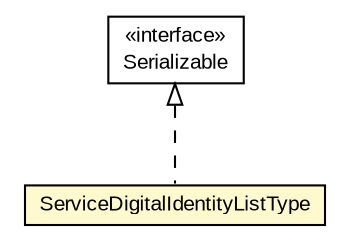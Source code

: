 #!/usr/local/bin/dot
#
# Class diagram 
# Generated by UMLGraph version R5_6-24-gf6e263 (http://www.umlgraph.org/)
#

digraph G {
	edge [fontname="arial",fontsize=10,labelfontname="arial",labelfontsize=10];
	node [fontname="arial",fontsize=10,shape=plaintext];
	nodesep=0.25;
	ranksep=0.5;
	// eu.europa.esig.jaxb.tsl.ServiceDigitalIdentityListType
	c597017 [label=<<table title="eu.europa.esig.jaxb.tsl.ServiceDigitalIdentityListType" border="0" cellborder="1" cellspacing="0" cellpadding="2" port="p" bgcolor="lemonChiffon" href="./ServiceDigitalIdentityListType.html">
		<tr><td><table border="0" cellspacing="0" cellpadding="1">
<tr><td align="center" balign="center"> ServiceDigitalIdentityListType </td></tr>
		</table></td></tr>
		</table>>, URL="./ServiceDigitalIdentityListType.html", fontname="arial", fontcolor="black", fontsize=10.0];
	//eu.europa.esig.jaxb.tsl.ServiceDigitalIdentityListType implements java.io.Serializable
	c597295:p -> c597017:p [dir=back,arrowtail=empty,style=dashed];
	// java.io.Serializable
	c597295 [label=<<table title="java.io.Serializable" border="0" cellborder="1" cellspacing="0" cellpadding="2" port="p" href="http://java.sun.com/j2se/1.4.2/docs/api/java/io/Serializable.html">
		<tr><td><table border="0" cellspacing="0" cellpadding="1">
<tr><td align="center" balign="center"> &#171;interface&#187; </td></tr>
<tr><td align="center" balign="center"> Serializable </td></tr>
		</table></td></tr>
		</table>>, URL="http://java.sun.com/j2se/1.4.2/docs/api/java/io/Serializable.html", fontname="arial", fontcolor="black", fontsize=10.0];
}

